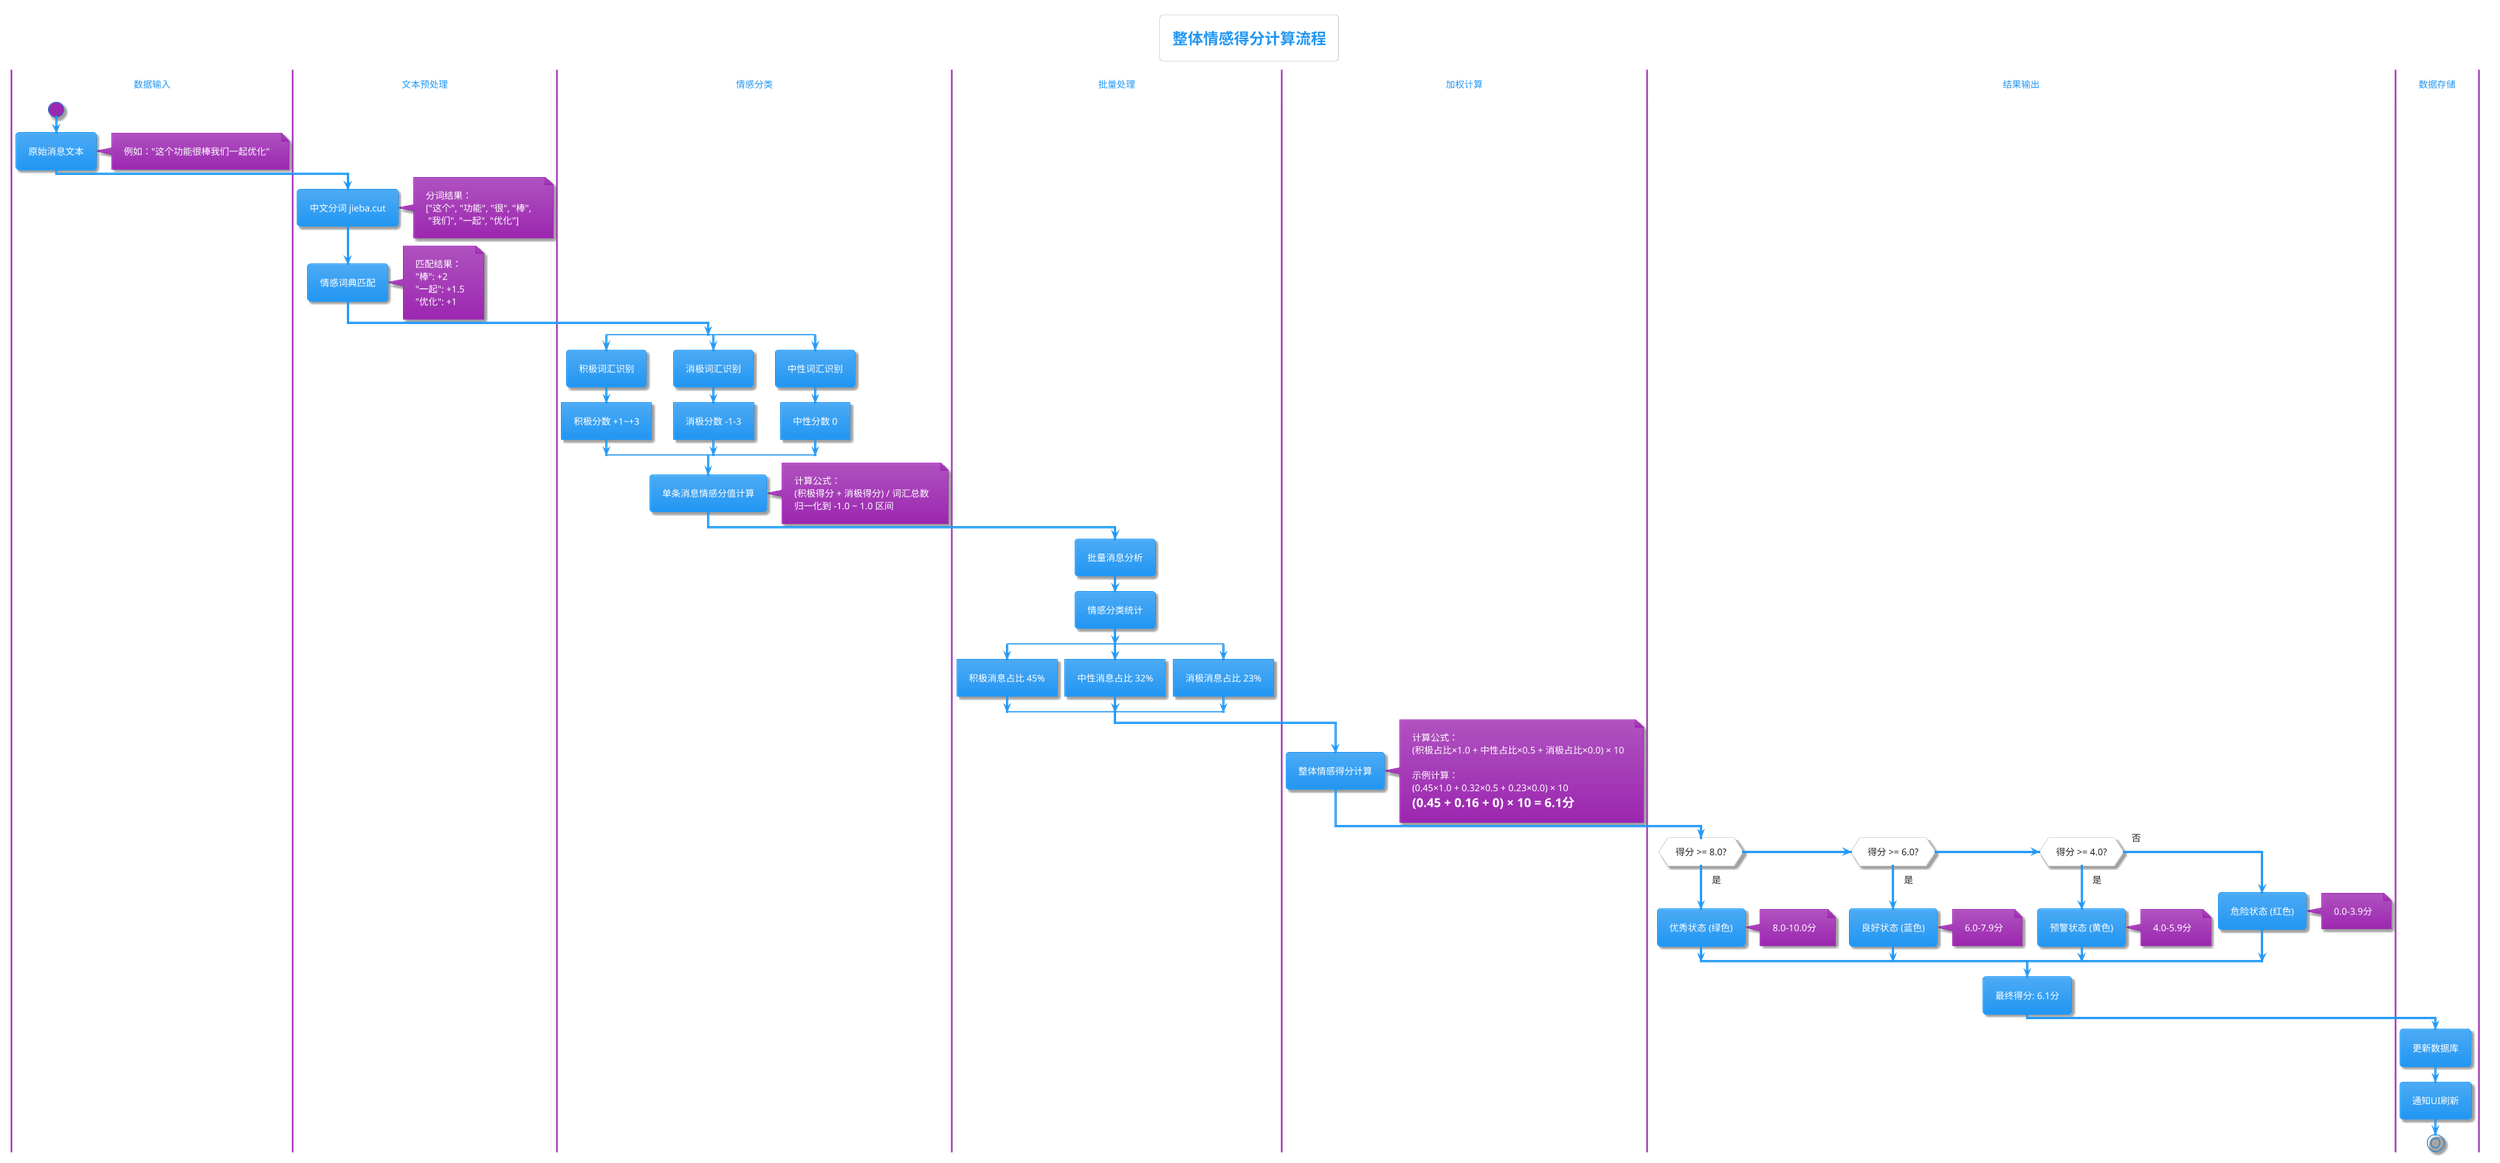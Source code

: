 @startuml 整体情感得分计算流程活动图
!theme materia

title 整体情感得分计算流程
|数据输入|
start
:原始消息文本;
note right: 例如："这个功能很棒我们一起优化"

|文本预处理|
:中文分词 jieba.cut;
note right
  分词结果：
  ["这个", "功能", "很", "棒", 
   "我们", "一起", "优化"]
end note

:情感词典匹配;
note right
  匹配结果：
  "棒": +2
  "一起": +1.5
  "优化": +1
end note

|情感分类|
split
  :积极词汇识别;
  :积极分数 +1~+3]
split again
  :消极词汇识别;
  :消极分数 -1~-3]
split again
  :中性词汇识别;
  :中性分数 0]
end split

:单条消息情感分值计算;
note right
  计算公式：
  (积极得分 + 消极得分) / 词汇总数
  归一化到 -1.0 ~ 1.0 区间
end note

|批量处理|
:批量消息分析;
:情感分类统计;

split
  :积极消息占比 45%]
split again
  :中性消息占比 32%]
split again
  :消极消息占比 23%]
end split

|加权计算|
:整体情感得分计算;
note right
  计算公式：
  (积极占比×1.0 + 中性占比×0.5 + 消极占比×0.0) × 10
  
  示例计算：
  (0.45×1.0 + 0.32×0.5 + 0.23×0.0) × 10
  = (0.45 + 0.16 + 0) × 10 = 6.1分
end note

|结果输出|
if (得分 >= 8.0?) then (是)
  :优秀状态 (绿色);
  note right: 8.0-10.0分
elseif (得分 >= 6.0?) then (是)
  :良好状态 (蓝色);
  note right: 6.0-7.9分
elseif (得分 >= 4.0?) then (是)
  :预警状态 (黄色);
  note right: 4.0-5.9分
else (否)
  :危险状态 (红色);
  note right: 0.0-3.9分
endif

:最终得分: 6.1分;

|数据存储|
:更新数据库;
:通知UI刷新;

stop

@enduml
